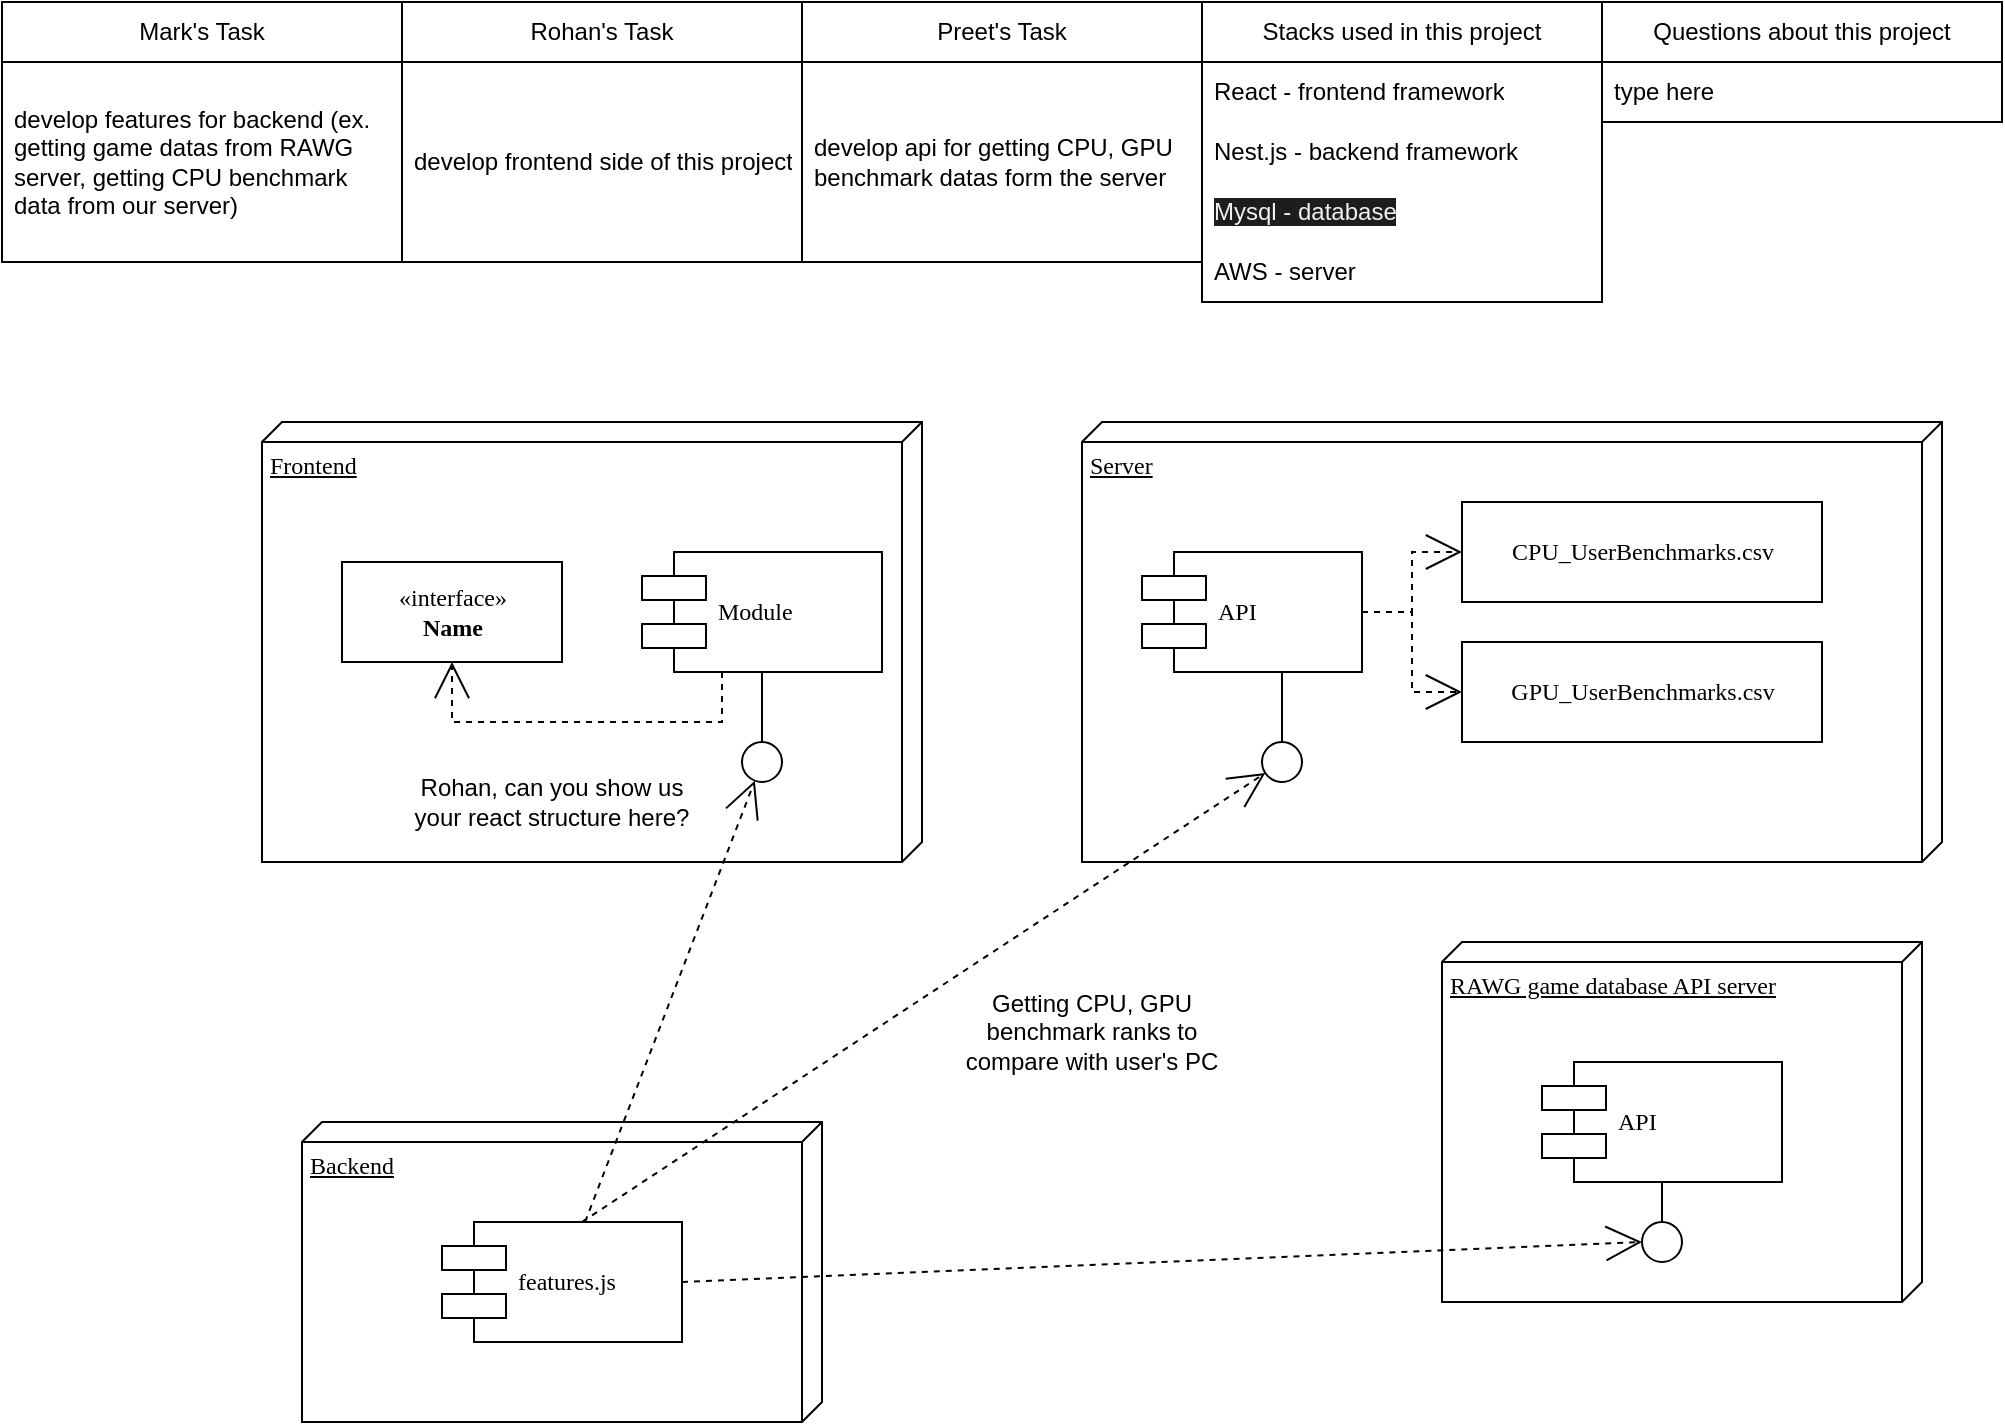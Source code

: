 <mxfile version="21.6.8" type="device">
  <diagram name="Page-1" id="5f0bae14-7c28-e335-631c-24af17079c00">
    <mxGraphModel dx="1304" dy="825" grid="1" gridSize="10" guides="1" tooltips="1" connect="1" arrows="1" fold="1" page="1" pageScale="1" pageWidth="1100" pageHeight="850" background="none" math="0" shadow="0">
      <root>
        <mxCell id="0" />
        <mxCell id="1" parent="0" />
        <mxCell id="39150e848f15840c-1" value="Frontend" style="verticalAlign=top;align=left;spacingTop=8;spacingLeft=2;spacingRight=12;shape=cube;size=10;direction=south;fontStyle=4;html=1;rounded=0;shadow=0;comic=0;labelBackgroundColor=none;strokeWidth=1;fontFamily=Verdana;fontSize=12" parent="1" vertex="1">
          <mxGeometry x="130" y="210" width="330" height="220" as="geometry" />
        </mxCell>
        <mxCell id="39150e848f15840c-2" value="Server" style="verticalAlign=top;align=left;spacingTop=8;spacingLeft=2;spacingRight=12;shape=cube;size=10;direction=south;fontStyle=4;html=1;rounded=0;shadow=0;comic=0;labelBackgroundColor=none;strokeWidth=1;fontFamily=Verdana;fontSize=12" parent="1" vertex="1">
          <mxGeometry x="540" y="210" width="430" height="220" as="geometry" />
        </mxCell>
        <mxCell id="39150e848f15840c-3" value="Backend" style="verticalAlign=top;align=left;spacingTop=8;spacingLeft=2;spacingRight=12;shape=cube;size=10;direction=south;fontStyle=4;html=1;rounded=0;shadow=0;comic=0;labelBackgroundColor=none;strokeWidth=1;fontFamily=Verdana;fontSize=12" parent="1" vertex="1">
          <mxGeometry x="150" y="560" width="260" height="150" as="geometry" />
        </mxCell>
        <mxCell id="39150e848f15840c-4" value="&amp;laquo;interface&amp;raquo;&lt;br&gt;&lt;b&gt;Name&lt;/b&gt;" style="html=1;rounded=0;shadow=0;comic=0;labelBackgroundColor=none;strokeWidth=1;fontFamily=Verdana;fontSize=12;align=center;" parent="1" vertex="1">
          <mxGeometry x="170" y="280" width="110" height="50" as="geometry" />
        </mxCell>
        <mxCell id="39150e848f15840c-5" value="Module" style="shape=component;align=left;spacingLeft=36;rounded=0;shadow=0;comic=0;labelBackgroundColor=none;strokeWidth=1;fontFamily=Verdana;fontSize=12;html=1;" parent="1" vertex="1">
          <mxGeometry x="320" y="275" width="120" height="60" as="geometry" />
        </mxCell>
        <mxCell id="39150e848f15840c-6" value="" style="ellipse;whiteSpace=wrap;html=1;rounded=0;shadow=0;comic=0;labelBackgroundColor=none;strokeWidth=1;fontFamily=Verdana;fontSize=12;align=center;" parent="1" vertex="1">
          <mxGeometry x="370" y="370" width="20" height="20" as="geometry" />
        </mxCell>
        <mxCell id="39150e848f15840c-7" value="API" style="shape=component;align=left;spacingLeft=36;rounded=0;shadow=0;comic=0;labelBackgroundColor=none;strokeWidth=1;fontFamily=Verdana;fontSize=12;html=1;" parent="1" vertex="1">
          <mxGeometry x="570" y="275" width="110" height="60" as="geometry" />
        </mxCell>
        <mxCell id="39150e848f15840c-8" value="CPU_UserBenchmarks.csv" style="html=1;rounded=0;shadow=0;comic=0;labelBackgroundColor=none;strokeWidth=1;fontFamily=Verdana;fontSize=12;align=center;" parent="1" vertex="1">
          <mxGeometry x="730" y="250" width="180" height="50" as="geometry" />
        </mxCell>
        <mxCell id="39150e848f15840c-9" value="" style="ellipse;whiteSpace=wrap;html=1;rounded=0;shadow=0;comic=0;labelBackgroundColor=none;strokeWidth=1;fontFamily=Verdana;fontSize=12;align=center;" parent="1" vertex="1">
          <mxGeometry x="630" y="370" width="20" height="20" as="geometry" />
        </mxCell>
        <mxCell id="39150e848f15840c-10" value="features.js" style="shape=component;align=left;spacingLeft=36;rounded=0;shadow=0;comic=0;labelBackgroundColor=none;strokeWidth=1;fontFamily=Verdana;fontSize=12;html=1;" parent="1" vertex="1">
          <mxGeometry x="220" y="610" width="120" height="60" as="geometry" />
        </mxCell>
        <mxCell id="39150e848f15840c-11" style="edgeStyle=none;rounded=0;html=1;dashed=1;labelBackgroundColor=none;startArrow=none;startFill=0;startSize=8;endArrow=open;endFill=0;endSize=16;fontFamily=Verdana;fontSize=12;" parent="1" source="39150e848f15840c-10" target="39150e848f15840c-6" edge="1">
          <mxGeometry relative="1" as="geometry" />
        </mxCell>
        <mxCell id="39150e848f15840c-12" style="edgeStyle=none;rounded=0;html=1;dashed=1;labelBackgroundColor=none;startArrow=none;startFill=0;startSize=8;endArrow=open;endFill=0;endSize=16;fontFamily=Verdana;fontSize=12;" parent="1" target="39150e848f15840c-9" edge="1">
          <mxGeometry relative="1" as="geometry">
            <mxPoint x="290" y="610" as="sourcePoint" />
          </mxGeometry>
        </mxCell>
        <mxCell id="39150e848f15840c-13" style="edgeStyle=elbowEdgeStyle;rounded=0;html=1;labelBackgroundColor=none;startArrow=none;startFill=0;startSize=8;endArrow=none;endFill=0;endSize=16;fontFamily=Verdana;fontSize=12;" parent="1" source="39150e848f15840c-9" target="39150e848f15840c-7" edge="1">
          <mxGeometry relative="1" as="geometry" />
        </mxCell>
        <mxCell id="39150e848f15840c-14" style="edgeStyle=elbowEdgeStyle;rounded=0;html=1;labelBackgroundColor=none;startArrow=none;startFill=0;startSize=8;endArrow=none;endFill=0;endSize=16;fontFamily=Verdana;fontSize=12;" parent="1" source="39150e848f15840c-6" target="39150e848f15840c-5" edge="1">
          <mxGeometry relative="1" as="geometry" />
        </mxCell>
        <mxCell id="39150e848f15840c-15" style="edgeStyle=orthogonalEdgeStyle;rounded=0;html=1;labelBackgroundColor=none;startArrow=none;startFill=0;startSize=8;endArrow=open;endFill=0;endSize=16;fontFamily=Verdana;fontSize=12;dashed=1;" parent="1" source="39150e848f15840c-5" target="39150e848f15840c-4" edge="1">
          <mxGeometry relative="1" as="geometry">
            <Array as="points">
              <mxPoint x="360" y="360" />
              <mxPoint x="225" y="360" />
            </Array>
          </mxGeometry>
        </mxCell>
        <mxCell id="39150e848f15840c-16" style="edgeStyle=orthogonalEdgeStyle;rounded=0;html=1;dashed=1;labelBackgroundColor=none;startArrow=none;startFill=0;startSize=8;endArrow=open;endFill=0;endSize=16;fontFamily=Verdana;fontSize=12;" parent="1" source="39150e848f15840c-7" target="39150e848f15840c-8" edge="1">
          <mxGeometry relative="1" as="geometry" />
        </mxCell>
        <mxCell id="naZgfH7HjNwQOgW9Kr6y-1" value="Mark&#39;s Task" style="swimlane;fontStyle=0;childLayout=stackLayout;horizontal=1;startSize=30;horizontalStack=0;resizeParent=1;resizeParentMax=0;resizeLast=0;collapsible=1;marginBottom=0;whiteSpace=wrap;html=1;" vertex="1" parent="1">
          <mxGeometry width="200" height="130" as="geometry" />
        </mxCell>
        <mxCell id="naZgfH7HjNwQOgW9Kr6y-2" value="develop features for backend (ex. getting game datas from RAWG server, getting CPU benchmark data from our server)" style="text;strokeColor=default;fillColor=none;align=left;verticalAlign=middle;spacingLeft=4;spacingRight=4;overflow=hidden;points=[[0,0.5],[1,0.5]];portConstraint=eastwest;rotatable=0;whiteSpace=wrap;html=1;" vertex="1" parent="naZgfH7HjNwQOgW9Kr6y-1">
          <mxGeometry y="30" width="200" height="100" as="geometry" />
        </mxCell>
        <mxCell id="naZgfH7HjNwQOgW9Kr6y-5" value="Rohan&#39;s Task" style="swimlane;fontStyle=0;childLayout=stackLayout;horizontal=1;startSize=30;horizontalStack=0;resizeParent=1;resizeParentMax=0;resizeLast=0;collapsible=1;marginBottom=0;whiteSpace=wrap;html=1;" vertex="1" parent="1">
          <mxGeometry x="200" width="200" height="130" as="geometry" />
        </mxCell>
        <mxCell id="naZgfH7HjNwQOgW9Kr6y-6" value="develop frontend side of this project" style="text;strokeColor=default;fillColor=none;align=left;verticalAlign=middle;spacingLeft=4;spacingRight=4;overflow=hidden;points=[[0,0.5],[1,0.5]];portConstraint=eastwest;rotatable=0;whiteSpace=wrap;html=1;" vertex="1" parent="naZgfH7HjNwQOgW9Kr6y-5">
          <mxGeometry y="30" width="200" height="100" as="geometry" />
        </mxCell>
        <mxCell id="naZgfH7HjNwQOgW9Kr6y-9" value="Preet&#39;s Task" style="swimlane;fontStyle=0;childLayout=stackLayout;horizontal=1;startSize=30;horizontalStack=0;resizeParent=1;resizeParentMax=0;resizeLast=0;collapsible=1;marginBottom=0;whiteSpace=wrap;html=1;" vertex="1" parent="1">
          <mxGeometry x="400" width="200" height="130" as="geometry" />
        </mxCell>
        <mxCell id="naZgfH7HjNwQOgW9Kr6y-10" value="develop api for getting CPU, GPU benchmark datas form the server" style="text;strokeColor=default;fillColor=none;align=left;verticalAlign=middle;spacingLeft=4;spacingRight=4;overflow=hidden;points=[[0,0.5],[1,0.5]];portConstraint=eastwest;rotatable=0;whiteSpace=wrap;html=1;" vertex="1" parent="naZgfH7HjNwQOgW9Kr6y-9">
          <mxGeometry y="30" width="200" height="100" as="geometry" />
        </mxCell>
        <mxCell id="naZgfH7HjNwQOgW9Kr6y-13" value="Stacks used in this project" style="swimlane;fontStyle=0;childLayout=stackLayout;horizontal=1;startSize=30;horizontalStack=0;resizeParent=1;resizeParentMax=0;resizeLast=0;collapsible=1;marginBottom=0;whiteSpace=wrap;html=1;" vertex="1" parent="1">
          <mxGeometry x="600" width="200" height="150" as="geometry">
            <mxRectangle y="330" width="180" height="30" as="alternateBounds" />
          </mxGeometry>
        </mxCell>
        <mxCell id="naZgfH7HjNwQOgW9Kr6y-14" value="React - frontend framework" style="text;strokeColor=none;fillColor=none;align=left;verticalAlign=middle;spacingLeft=4;spacingRight=4;overflow=hidden;points=[[0,0.5],[1,0.5]];portConstraint=eastwest;rotatable=0;whiteSpace=wrap;html=1;" vertex="1" parent="naZgfH7HjNwQOgW9Kr6y-13">
          <mxGeometry y="30" width="200" height="30" as="geometry" />
        </mxCell>
        <mxCell id="naZgfH7HjNwQOgW9Kr6y-15" value="Nest.js - backend framework" style="text;strokeColor=none;fillColor=none;align=left;verticalAlign=middle;spacingLeft=4;spacingRight=4;overflow=hidden;points=[[0,0.5],[1,0.5]];portConstraint=eastwest;rotatable=0;whiteSpace=wrap;html=1;" vertex="1" parent="naZgfH7HjNwQOgW9Kr6y-13">
          <mxGeometry y="60" width="200" height="30" as="geometry" />
        </mxCell>
        <mxCell id="naZgfH7HjNwQOgW9Kr6y-20" value="&lt;meta charset=&quot;utf-8&quot;&gt;&lt;span style=&quot;color: rgb(240, 240, 240); font-family: Helvetica; font-size: 12px; font-style: normal; font-variant-ligatures: normal; font-variant-caps: normal; font-weight: 400; letter-spacing: normal; orphans: 2; text-align: left; text-indent: 0px; text-transform: none; widows: 2; word-spacing: 0px; -webkit-text-stroke-width: 0px; background-color: rgb(27, 29, 30); text-decoration-thickness: initial; text-decoration-style: initial; text-decoration-color: initial; float: none; display: inline !important;&quot;&gt;Mysql - database&lt;/span&gt;" style="text;strokeColor=none;fillColor=none;align=left;verticalAlign=middle;spacingLeft=4;spacingRight=4;overflow=hidden;points=[[0,0.5],[1,0.5]];portConstraint=eastwest;rotatable=0;whiteSpace=wrap;html=1;" vertex="1" parent="naZgfH7HjNwQOgW9Kr6y-13">
          <mxGeometry y="90" width="200" height="30" as="geometry" />
        </mxCell>
        <mxCell id="naZgfH7HjNwQOgW9Kr6y-21" value="AWS - server" style="text;strokeColor=none;fillColor=none;align=left;verticalAlign=middle;spacingLeft=4;spacingRight=4;overflow=hidden;points=[[0,0.5],[1,0.5]];portConstraint=eastwest;rotatable=0;whiteSpace=wrap;html=1;" vertex="1" parent="naZgfH7HjNwQOgW9Kr6y-13">
          <mxGeometry y="120" width="200" height="30" as="geometry" />
        </mxCell>
        <mxCell id="naZgfH7HjNwQOgW9Kr6y-22" value="Questions about this project" style="swimlane;fontStyle=0;childLayout=stackLayout;horizontal=1;startSize=30;horizontalStack=0;resizeParent=1;resizeParentMax=0;resizeLast=0;collapsible=1;marginBottom=0;whiteSpace=wrap;html=1;" vertex="1" parent="1">
          <mxGeometry x="800" width="200" height="60" as="geometry">
            <mxRectangle x="800" width="190" height="30" as="alternateBounds" />
          </mxGeometry>
        </mxCell>
        <mxCell id="naZgfH7HjNwQOgW9Kr6y-23" value="type here" style="text;strokeColor=none;fillColor=none;align=left;verticalAlign=middle;spacingLeft=4;spacingRight=4;overflow=hidden;points=[[0,0.5],[1,0.5]];portConstraint=eastwest;rotatable=0;whiteSpace=wrap;html=1;" vertex="1" parent="naZgfH7HjNwQOgW9Kr6y-22">
          <mxGeometry y="30" width="200" height="30" as="geometry" />
        </mxCell>
        <mxCell id="naZgfH7HjNwQOgW9Kr6y-26" value="Rohan, can you show us your react structure here?" style="text;html=1;strokeColor=none;fillColor=none;align=center;verticalAlign=middle;whiteSpace=wrap;rounded=0;" vertex="1" parent="1">
          <mxGeometry x="200" y="360" width="150" height="80" as="geometry" />
        </mxCell>
        <mxCell id="naZgfH7HjNwQOgW9Kr6y-27" value="Getting CPU, GPU benchmark ranks to compare with user&#39;s PC" style="text;html=1;strokeColor=none;fillColor=none;align=center;verticalAlign=middle;whiteSpace=wrap;rounded=0;" vertex="1" parent="1">
          <mxGeometry x="470" y="470" width="150" height="90" as="geometry" />
        </mxCell>
        <mxCell id="naZgfH7HjNwQOgW9Kr6y-29" value="RAWG game database API server" style="verticalAlign=top;align=left;spacingTop=8;spacingLeft=2;spacingRight=12;shape=cube;size=10;direction=south;fontStyle=4;html=1;rounded=0;shadow=0;comic=0;labelBackgroundColor=none;strokeWidth=1;fontFamily=Verdana;fontSize=12" vertex="1" parent="1">
          <mxGeometry x="720" y="470" width="240" height="180" as="geometry" />
        </mxCell>
        <mxCell id="naZgfH7HjNwQOgW9Kr6y-31" value="API" style="shape=component;align=left;spacingLeft=36;rounded=0;shadow=0;comic=0;labelBackgroundColor=none;strokeWidth=1;fontFamily=Verdana;fontSize=12;html=1;" vertex="1" parent="1">
          <mxGeometry x="770" y="530" width="120" height="60" as="geometry" />
        </mxCell>
        <mxCell id="naZgfH7HjNwQOgW9Kr6y-35" value="GPU_UserBenchmarks.csv" style="html=1;rounded=0;shadow=0;comic=0;labelBackgroundColor=none;strokeWidth=1;fontFamily=Verdana;fontSize=12;align=center;" vertex="1" parent="1">
          <mxGeometry x="730" y="320" width="180" height="50" as="geometry" />
        </mxCell>
        <mxCell id="naZgfH7HjNwQOgW9Kr6y-36" style="edgeStyle=orthogonalEdgeStyle;rounded=0;html=1;dashed=1;labelBackgroundColor=none;startArrow=none;startFill=0;startSize=8;endArrow=open;endFill=0;endSize=16;fontFamily=Verdana;fontSize=12;exitX=1;exitY=0.5;exitDx=0;exitDy=0;entryX=0;entryY=0.5;entryDx=0;entryDy=0;" edge="1" parent="1" source="39150e848f15840c-7" target="naZgfH7HjNwQOgW9Kr6y-35">
          <mxGeometry relative="1" as="geometry">
            <mxPoint x="690" y="315" as="sourcePoint" />
            <mxPoint x="740" y="285" as="targetPoint" />
          </mxGeometry>
        </mxCell>
        <mxCell id="naZgfH7HjNwQOgW9Kr6y-40" value="" style="ellipse;whiteSpace=wrap;html=1;rounded=0;shadow=0;comic=0;labelBackgroundColor=none;strokeWidth=1;fontFamily=Verdana;fontSize=12;align=center;" vertex="1" parent="1">
          <mxGeometry x="820" y="610" width="20" height="20" as="geometry" />
        </mxCell>
        <mxCell id="naZgfH7HjNwQOgW9Kr6y-42" style="edgeStyle=elbowEdgeStyle;rounded=0;html=1;labelBackgroundColor=none;startArrow=none;startFill=0;startSize=8;endArrow=none;endFill=0;endSize=16;fontFamily=Verdana;fontSize=12;" edge="1" parent="1">
          <mxGeometry relative="1" as="geometry">
            <mxPoint x="830" y="610" as="sourcePoint" />
            <mxPoint x="829.74" y="590" as="targetPoint" />
          </mxGeometry>
        </mxCell>
        <mxCell id="naZgfH7HjNwQOgW9Kr6y-45" style="edgeStyle=none;rounded=0;html=1;dashed=1;labelBackgroundColor=none;startArrow=none;startFill=0;startSize=8;endArrow=open;endFill=0;endSize=16;fontFamily=Verdana;fontSize=12;exitX=1;exitY=0.5;exitDx=0;exitDy=0;entryX=0;entryY=0.5;entryDx=0;entryDy=0;" edge="1" parent="1" source="39150e848f15840c-10" target="naZgfH7HjNwQOgW9Kr6y-40">
          <mxGeometry relative="1" as="geometry">
            <mxPoint x="300" y="620" as="sourcePoint" />
            <mxPoint x="642" y="395" as="targetPoint" />
          </mxGeometry>
        </mxCell>
      </root>
    </mxGraphModel>
  </diagram>
</mxfile>
